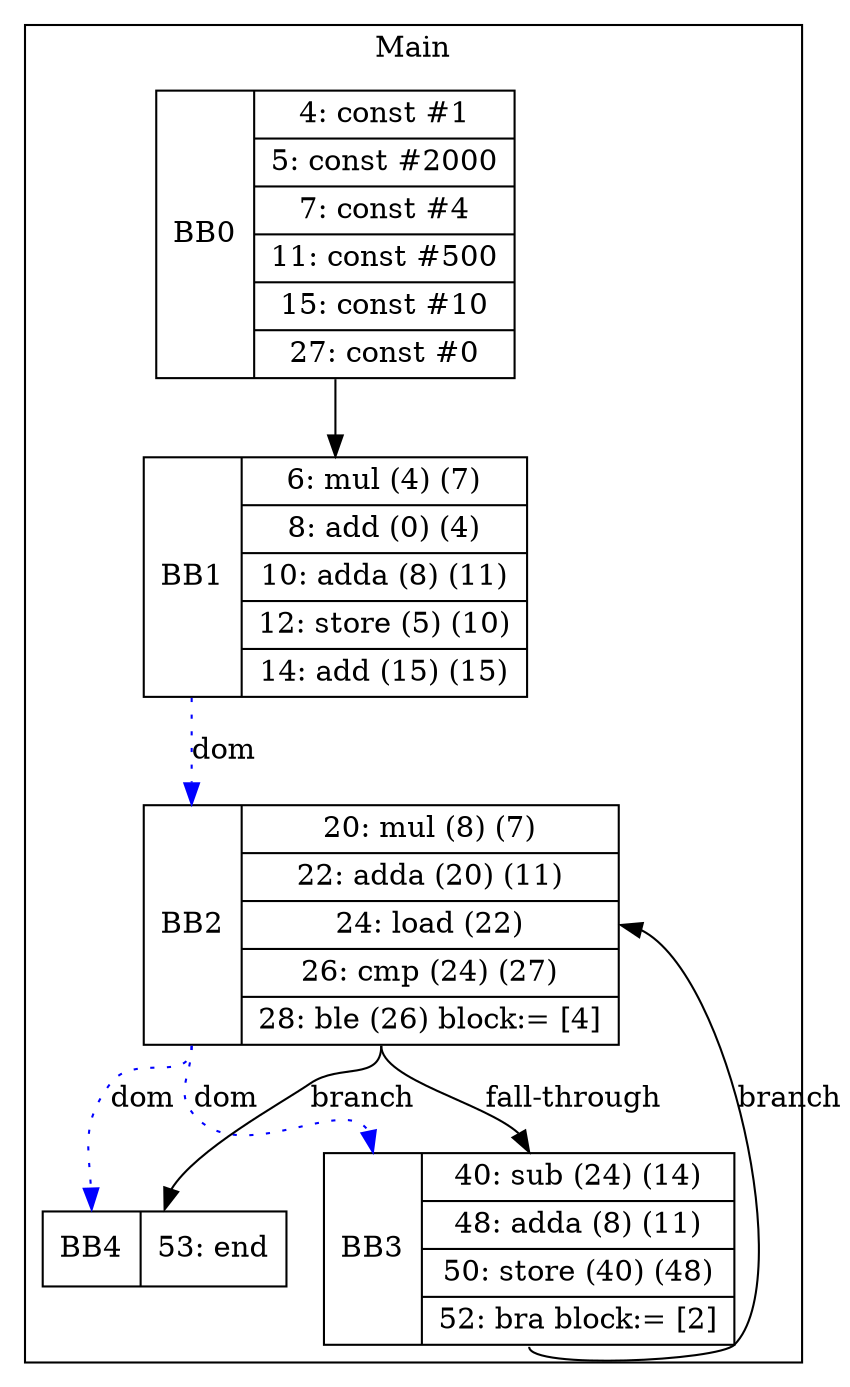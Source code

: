 digraph G {
node [shape=record];
subgraph cluster_main{
label = "Main";
BB0 [shape=record, label="<b>BB0|{4: const #1|5: const #2000|7: const #4|11: const #500|15: const #10|27: const #0}"];
BB1 [shape=record, label="<b>BB1|{6: mul (4) (7)|8: add (0) (4)|10: adda (8) (11)|12: store (5) (10)|14: add (15) (15)}"];
BB2 [shape=record, label="<b>BB2|{20: mul (8) (7)|22: adda (20) (11)|24: load (22)|26: cmp (24) (27)|28: ble (26) block:= [4]}"];
BB3 [shape=record, label="<b>BB3|{40: sub (24) (14)|48: adda (8) (11)|50: store (40) (48)|52: bra block:= [2]}"];
BB4 [shape=record, label="<b>BB4|{53: end}"];
}
BB0:s -> BB1:n ;
BB2:b -> BB3:b [color=blue, style=dotted, label="dom"];
BB2:b -> BB4:b [color=blue, style=dotted, label="dom"];
BB1:b -> BB2:b [color=blue, style=dotted, label="dom"];
BB2:s -> BB4:n [label="branch"];
BB3:s -> BB2:e [label="branch"];
BB2:s -> BB3:n [label="fall-through"];
}
